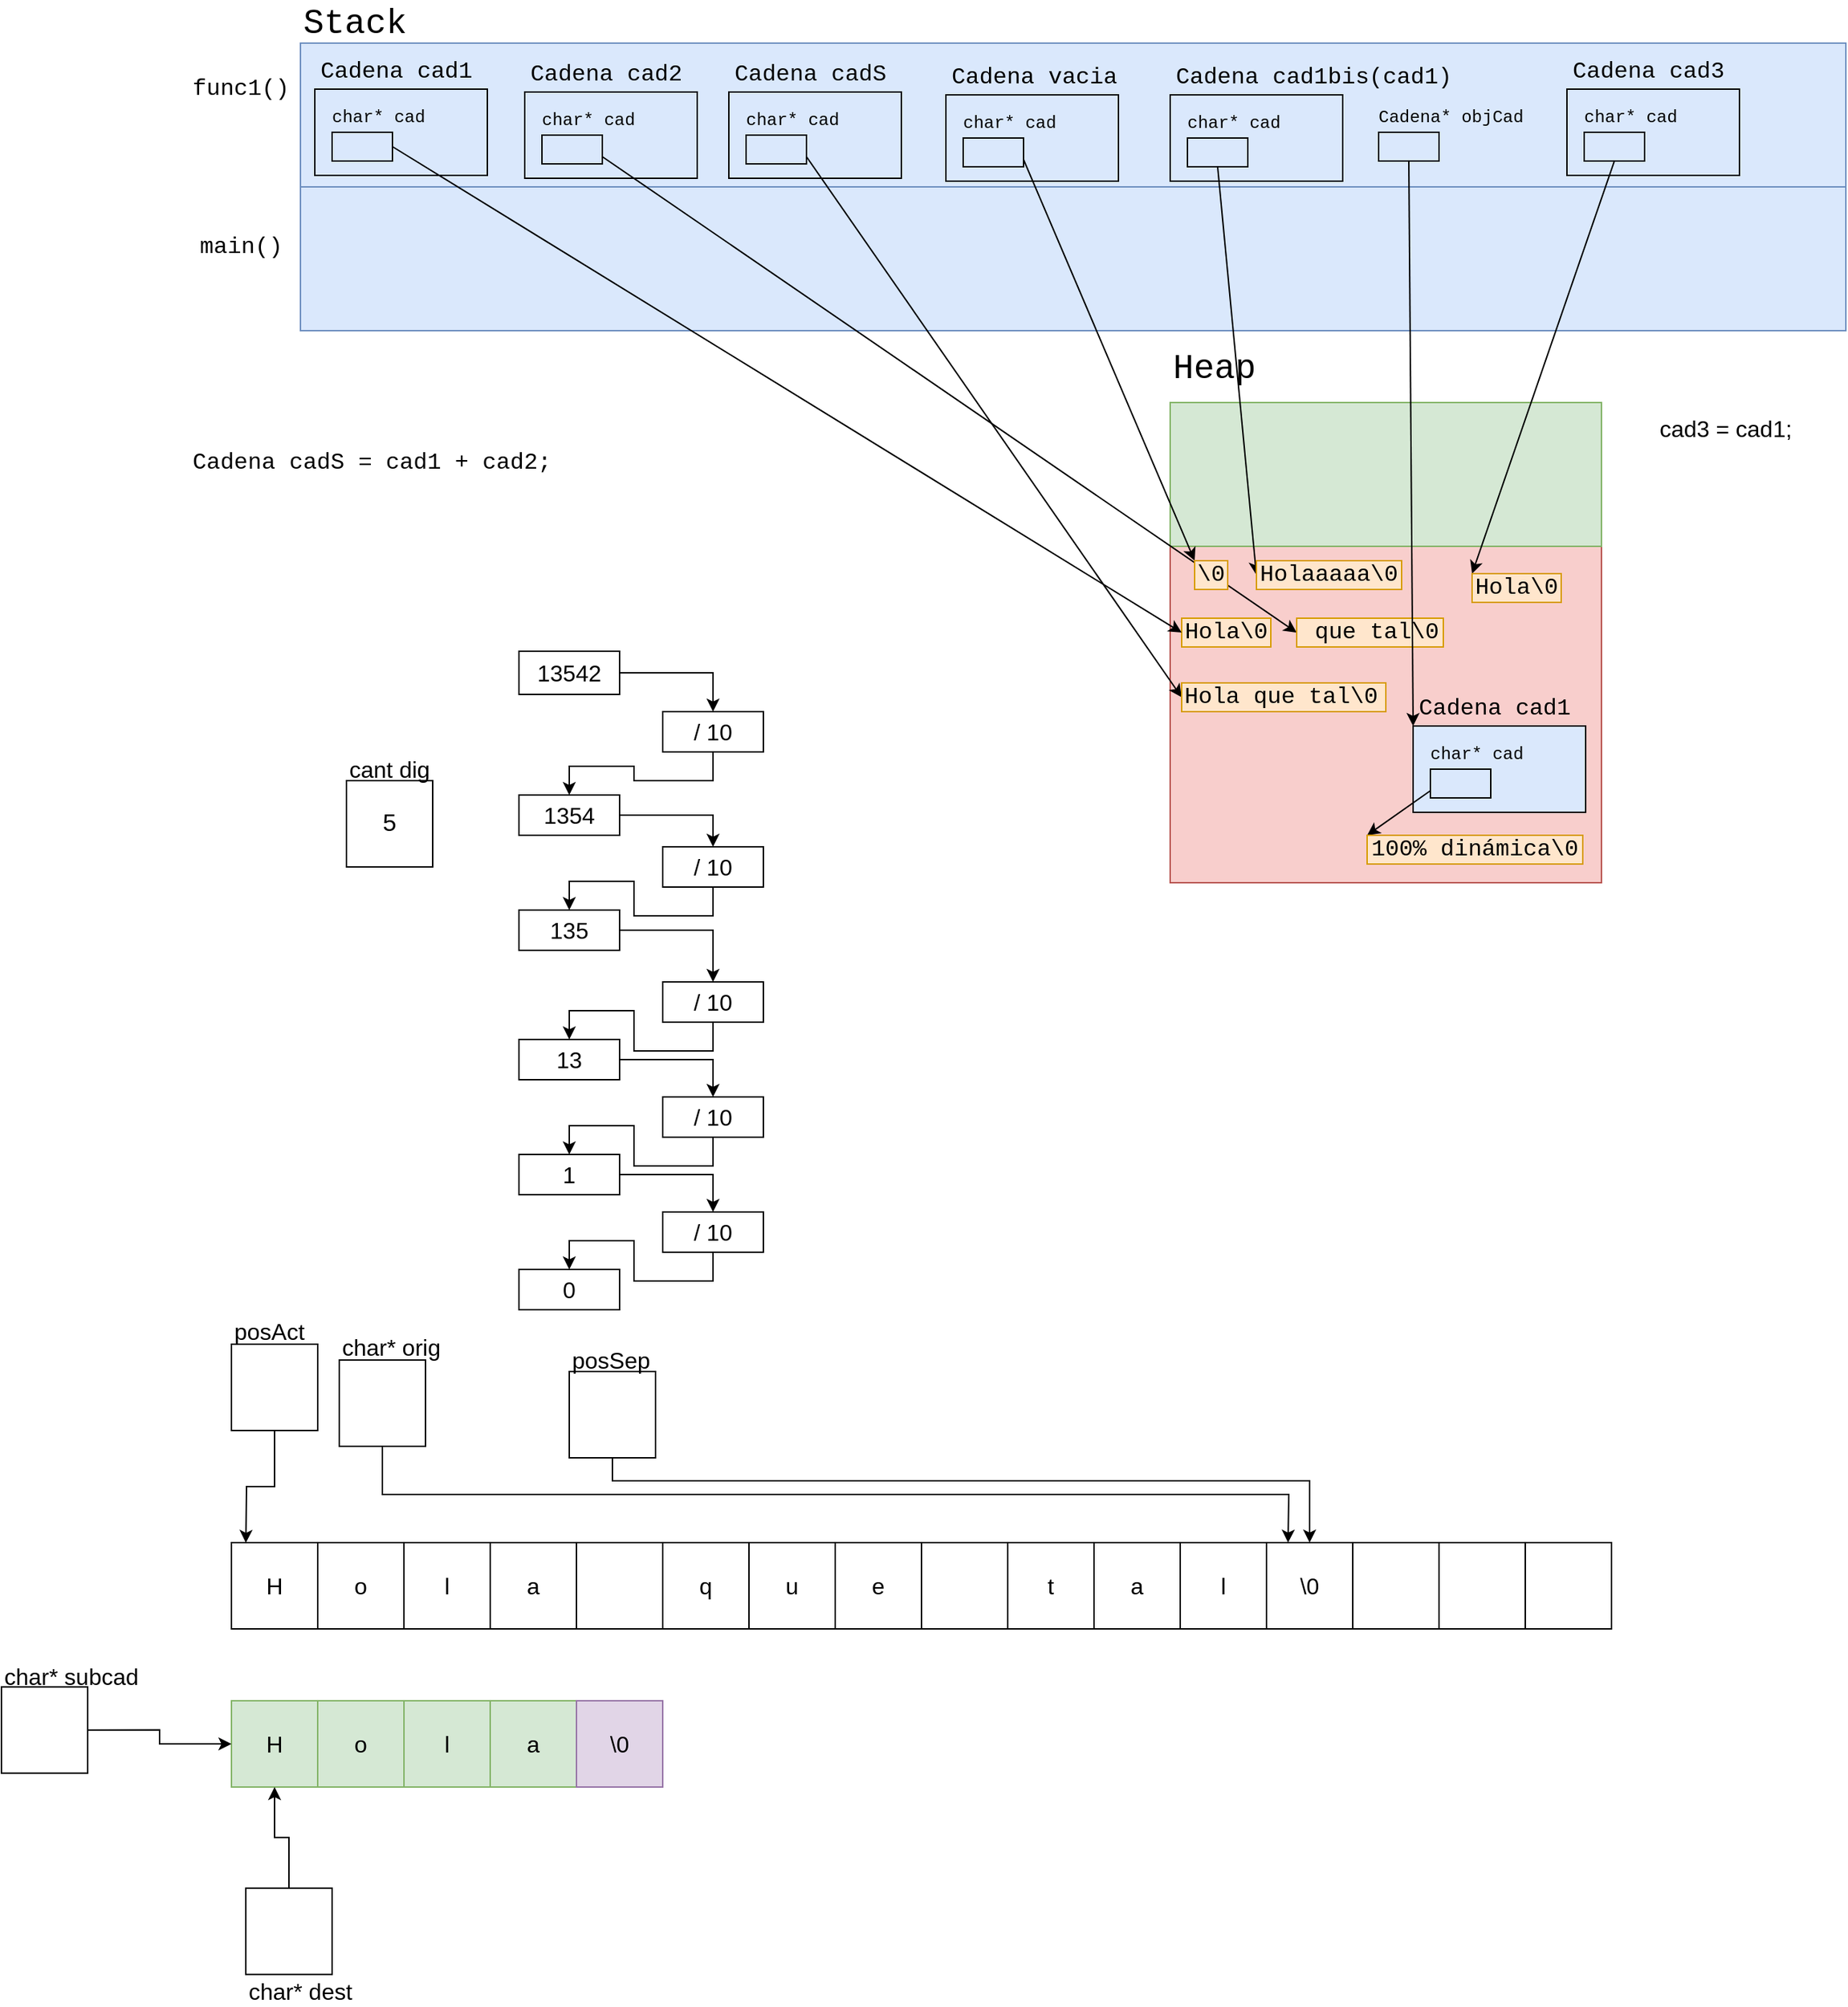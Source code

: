 <mxfile version="20.3.0" type="device"><diagram id="ztIcvOisaRnwq50yvSzI" name="Page-1"><mxGraphModel dx="1291" dy="590" grid="0" gridSize="10" guides="1" tooltips="1" connect="1" arrows="1" fold="1" page="1" pageScale="1" pageWidth="2000" pageHeight="1500" math="0" shadow="0"><root><mxCell id="0"/><mxCell id="1" parent="0"/><mxCell id="mZ3N5cJIGxRSzeo9pG5l-11" value="" style="rounded=0;whiteSpace=wrap;html=1;fillColor=#f8cecc;strokeColor=#b85450;fontColor=#000000;" parent="1" vertex="1"><mxGeometry x="995" y="610" width="300" height="234" as="geometry"/></mxCell><mxCell id="hhxUZxaKG6rHFLTE1uh8-4" value="" style="rounded=0;whiteSpace=wrap;html=1;fontFamily=Courier New;fontSize=16;fillColor=#dae8fc;strokeColor=#000000;fontColor=#000000;" parent="1" vertex="1"><mxGeometry x="1164" y="735" width="120" height="60" as="geometry"/></mxCell><mxCell id="mZ3N5cJIGxRSzeo9pG5l-1" value="" style="rounded=0;whiteSpace=wrap;html=1;fillColor=#dae8fc;strokeColor=#6c8ebf;fontColor=#000000;" parent="1" vertex="1"><mxGeometry x="390" y="260" width="1075" height="100" as="geometry"/></mxCell><mxCell id="mZ3N5cJIGxRSzeo9pG5l-46" value="" style="rounded=0;whiteSpace=wrap;html=1;fontFamily=Courier New;fontSize=16;fillColor=#dae8fc;strokeColor=#000000;fontColor=#000000;" parent="1" vertex="1"><mxGeometry x="688" y="294" width="120" height="60" as="geometry"/></mxCell><mxCell id="mZ3N5cJIGxRSzeo9pG5l-17" value="" style="rounded=0;whiteSpace=wrap;html=1;fontFamily=Courier New;fontSize=16;fillColor=#dae8fc;strokeColor=#000000;fontColor=#000000;" parent="1" vertex="1"><mxGeometry x="400" y="292" width="120" height="60" as="geometry"/></mxCell><mxCell id="mZ3N5cJIGxRSzeo9pG5l-2" value="Stack" style="text;html=1;resizable=0;points=[];autosize=1;align=left;verticalAlign=top;spacingTop=-4;fontFamily=Courier New;fontSize=24;" parent="1" vertex="1"><mxGeometry x="390" y="230" width="82" height="29" as="geometry"/></mxCell><mxCell id="mZ3N5cJIGxRSzeo9pG5l-3" value="func1()" style="text;html=1;resizable=0;points=[];autosize=1;align=left;verticalAlign=top;spacingTop=-4;fontSize=16;fontFamily=Courier New;" parent="1" vertex="1"><mxGeometry x="313" y="280" width="80" height="20" as="geometry"/></mxCell><mxCell id="mZ3N5cJIGxRSzeo9pG5l-9" value="" style="rounded=0;whiteSpace=wrap;html=1;fillColor=#d5e8d4;strokeColor=#82b366;fontColor=#000000;" parent="1" vertex="1"><mxGeometry x="995" y="510" width="300" height="100" as="geometry"/></mxCell><mxCell id="mZ3N5cJIGxRSzeo9pG5l-10" value="Heap" style="text;html=1;resizable=0;points=[];autosize=1;align=left;verticalAlign=top;spacingTop=-4;fontFamily=Courier New;fontSize=24;" parent="1" vertex="1"><mxGeometry x="995" y="470" width="68" height="29" as="geometry"/></mxCell><mxCell id="mZ3N5cJIGxRSzeo9pG5l-14" value="" style="rounded=0;whiteSpace=wrap;html=1;fontFamily=Courier New;fontSize=16;fillColor=#dae8fc;strokeColor=#000000;fontColor=#000000;" parent="1" vertex="1"><mxGeometry x="412" y="322" width="42" height="20" as="geometry"/></mxCell><mxCell id="mZ3N5cJIGxRSzeo9pG5l-18" value="Cadena cad1" style="text;html=1;resizable=0;points=[];autosize=1;align=left;verticalAlign=top;spacingTop=-4;fontSize=16;fontFamily=Courier New;fontColor=#000000;" parent="1" vertex="1"><mxGeometry x="402" y="268" width="120" height="20" as="geometry"/></mxCell><mxCell id="mZ3N5cJIGxRSzeo9pG5l-20" value="char* cad" style="text;html=1;resizable=0;points=[];autosize=1;align=left;verticalAlign=top;spacingTop=-4;fontSize=12;fontFamily=Courier New;fontColor=#000000;" parent="1" vertex="1"><mxGeometry x="410" y="302" width="100" height="20" as="geometry"/></mxCell><mxCell id="mZ3N5cJIGxRSzeo9pG5l-23" value="" style="rounded=0;whiteSpace=wrap;html=1;fillColor=#dae8fc;strokeColor=#6c8ebf;fontColor=#000000;" parent="1" vertex="1"><mxGeometry x="390" y="360" width="1075" height="100" as="geometry"/></mxCell><mxCell id="mZ3N5cJIGxRSzeo9pG5l-24" value="main()" style="text;html=1;resizable=0;points=[];autosize=1;align=left;verticalAlign=top;spacingTop=-4;fontSize=16;fontFamily=Courier New;" parent="1" vertex="1"><mxGeometry x="318" y="390" width="70" height="20" as="geometry"/></mxCell><mxCell id="mZ3N5cJIGxRSzeo9pG5l-33" value="Cadena cadS = cad1 + cad2;" style="text;html=1;resizable=0;points=[];autosize=1;align=left;verticalAlign=top;spacingTop=-4;fontSize=16;fontFamily=Courier New;" parent="1" vertex="1"><mxGeometry x="313" y="540" width="268" height="25" as="geometry"/></mxCell><mxCell id="mZ3N5cJIGxRSzeo9pG5l-35" value="Hola\0" style="rounded=0;whiteSpace=wrap;html=1;fontFamily=Courier New;fontSize=16;fillColor=#ffe6cc;strokeColor=#d79b00;fontColor=#000000;" parent="1" vertex="1"><mxGeometry x="1003" y="660" width="62" height="20" as="geometry"/></mxCell><mxCell id="mZ3N5cJIGxRSzeo9pG5l-37" value="" style="rounded=0;whiteSpace=wrap;html=1;fontFamily=Courier New;fontSize=16;fillColor=#dae8fc;strokeColor=#000000;fontColor=#000000;" parent="1" vertex="1"><mxGeometry x="546" y="294" width="120" height="60" as="geometry"/></mxCell><mxCell id="mZ3N5cJIGxRSzeo9pG5l-41" style="edgeStyle=none;rounded=0;orthogonalLoop=1;jettySize=auto;html=1;exitX=1;exitY=0.75;exitDx=0;exitDy=0;fontFamily=Courier New;fontSize=12;entryX=0;entryY=0.5;entryDx=0;entryDy=0;fontColor=#000000;strokeColor=#000000;" parent="1" source="mZ3N5cJIGxRSzeo9pG5l-38" target="mZ3N5cJIGxRSzeo9pG5l-43" edge="1"><mxGeometry relative="1" as="geometry"><mxPoint x="848" y="375" as="targetPoint"/></mxGeometry></mxCell><mxCell id="mZ3N5cJIGxRSzeo9pG5l-38" value="" style="rounded=0;whiteSpace=wrap;html=1;fontFamily=Courier New;fontSize=16;fillColor=#dae8fc;strokeColor=#000000;fontColor=#000000;" parent="1" vertex="1"><mxGeometry x="558" y="324" width="42" height="20" as="geometry"/></mxCell><mxCell id="mZ3N5cJIGxRSzeo9pG5l-39" value="Cadena cad2" style="text;html=1;resizable=0;points=[];autosize=1;align=left;verticalAlign=top;spacingTop=-4;fontSize=16;fontFamily=Courier New;fontColor=#000000;" parent="1" vertex="1"><mxGeometry x="548" y="270" width="120" height="20" as="geometry"/></mxCell><mxCell id="mZ3N5cJIGxRSzeo9pG5l-40" value="char* cad" style="text;html=1;resizable=0;points=[];autosize=1;align=left;verticalAlign=top;spacingTop=-4;fontSize=12;fontFamily=Courier New;fontColor=#000000;" parent="1" vertex="1"><mxGeometry x="556" y="304" width="100" height="20" as="geometry"/></mxCell><mxCell id="mZ3N5cJIGxRSzeo9pG5l-43" value="&amp;nbsp;que tal\0" style="rounded=0;whiteSpace=wrap;html=1;fontFamily=Courier New;fontSize=16;fillColor=#ffe6cc;strokeColor=#d79b00;fontColor=#000000;" parent="1" vertex="1"><mxGeometry x="1083" y="660" width="102" height="20" as="geometry"/></mxCell><mxCell id="mZ3N5cJIGxRSzeo9pG5l-44" value="char* cad" style="text;html=1;resizable=0;points=[];autosize=1;align=left;verticalAlign=top;spacingTop=-4;fontSize=12;fontFamily=Courier New;fontColor=#000000;" parent="1" vertex="1"><mxGeometry x="698" y="304" width="100" height="20" as="geometry"/></mxCell><mxCell id="mZ3N5cJIGxRSzeo9pG5l-49" style="edgeStyle=none;rounded=0;orthogonalLoop=1;jettySize=auto;html=1;exitX=1;exitY=0.75;exitDx=0;exitDy=0;entryX=0;entryY=0.5;entryDx=0;entryDy=0;fontFamily=Courier New;fontSize=12;fontColor=#000000;strokeColor=#000000;" parent="1" source="mZ3N5cJIGxRSzeo9pG5l-45" target="mZ3N5cJIGxRSzeo9pG5l-48" edge="1"><mxGeometry relative="1" as="geometry"/></mxCell><mxCell id="mZ3N5cJIGxRSzeo9pG5l-45" value="" style="rounded=0;whiteSpace=wrap;html=1;fontFamily=Courier New;fontSize=16;fillColor=#dae8fc;strokeColor=#000000;fontColor=#000000;" parent="1" vertex="1"><mxGeometry x="700" y="324" width="42" height="20" as="geometry"/></mxCell><mxCell id="mZ3N5cJIGxRSzeo9pG5l-47" value="Cadena cadS" style="text;html=1;resizable=0;points=[];autosize=1;align=left;verticalAlign=top;spacingTop=-4;fontSize=16;fontFamily=Courier New;fontColor=#000000;" parent="1" vertex="1"><mxGeometry x="690" y="270" width="120" height="20" as="geometry"/></mxCell><mxCell id="mZ3N5cJIGxRSzeo9pG5l-48" value="Hola que tal\0" style="rounded=0;whiteSpace=wrap;html=1;fontFamily=Courier New;fontSize=16;fillColor=#ffe6cc;strokeColor=#d79b00;fontColor=#000000;align=left;" parent="1" vertex="1"><mxGeometry x="1003" y="705" width="142" height="20" as="geometry"/></mxCell><mxCell id="O57MSzBfi9Xu0ysHmVDx-1" style="edgeStyle=orthogonalEdgeStyle;rounded=0;orthogonalLoop=1;jettySize=auto;html=1;exitX=1;exitY=0.5;exitDx=0;exitDy=0;entryX=0.5;entryY=0;entryDx=0;entryDy=0;fontSize=16;" parent="1" source="O57MSzBfi9Xu0ysHmVDx-2" target="O57MSzBfi9Xu0ysHmVDx-5" edge="1"><mxGeometry relative="1" as="geometry"/></mxCell><mxCell id="O57MSzBfi9Xu0ysHmVDx-2" value="&lt;span style=&quot;text-align: left&quot;&gt;13542&lt;/span&gt;" style="rounded=0;whiteSpace=wrap;html=1;fontSize=16;" parent="1" vertex="1"><mxGeometry x="542" y="683" width="70" height="30" as="geometry"/></mxCell><mxCell id="O57MSzBfi9Xu0ysHmVDx-3" value="&lt;font style=&quot;font-size: 17px&quot;&gt;5&lt;/font&gt;" style="whiteSpace=wrap;html=1;aspect=fixed;" parent="1" vertex="1"><mxGeometry x="422" y="773" width="60" height="60" as="geometry"/></mxCell><mxCell id="O57MSzBfi9Xu0ysHmVDx-4" style="edgeStyle=orthogonalEdgeStyle;rounded=0;orthogonalLoop=1;jettySize=auto;html=1;exitX=0.5;exitY=1;exitDx=0;exitDy=0;entryX=0.5;entryY=0;entryDx=0;entryDy=0;fontSize=16;" parent="1" source="O57MSzBfi9Xu0ysHmVDx-5" target="O57MSzBfi9Xu0ysHmVDx-7" edge="1"><mxGeometry relative="1" as="geometry"/></mxCell><mxCell id="O57MSzBfi9Xu0ysHmVDx-5" value="/ 10" style="rounded=0;whiteSpace=wrap;html=1;fontSize=16;" parent="1" vertex="1"><mxGeometry x="642" y="725" width="70" height="28" as="geometry"/></mxCell><mxCell id="O57MSzBfi9Xu0ysHmVDx-6" style="edgeStyle=orthogonalEdgeStyle;rounded=0;orthogonalLoop=1;jettySize=auto;html=1;exitX=1;exitY=0.5;exitDx=0;exitDy=0;entryX=0.5;entryY=0;entryDx=0;entryDy=0;fontSize=16;" parent="1" source="O57MSzBfi9Xu0ysHmVDx-7" target="O57MSzBfi9Xu0ysHmVDx-10" edge="1"><mxGeometry relative="1" as="geometry"/></mxCell><mxCell id="O57MSzBfi9Xu0ysHmVDx-7" value="&lt;span style=&quot;text-align: left&quot;&gt;1354&lt;/span&gt;" style="rounded=0;whiteSpace=wrap;html=1;fontSize=16;" parent="1" vertex="1"><mxGeometry x="542" y="783" width="70" height="28" as="geometry"/></mxCell><mxCell id="O57MSzBfi9Xu0ysHmVDx-8" value="cant dig" style="text;html=1;resizable=0;points=[];autosize=1;align=left;verticalAlign=top;spacingTop=-4;fontSize=16;" parent="1" vertex="1"><mxGeometry x="422" y="753" width="70" height="20" as="geometry"/></mxCell><mxCell id="O57MSzBfi9Xu0ysHmVDx-9" style="edgeStyle=orthogonalEdgeStyle;rounded=0;orthogonalLoop=1;jettySize=auto;html=1;exitX=0.5;exitY=1;exitDx=0;exitDy=0;entryX=0.5;entryY=0;entryDx=0;entryDy=0;fontSize=16;" parent="1" source="O57MSzBfi9Xu0ysHmVDx-10" target="O57MSzBfi9Xu0ysHmVDx-12" edge="1"><mxGeometry relative="1" as="geometry"/></mxCell><mxCell id="O57MSzBfi9Xu0ysHmVDx-10" value="/ 10" style="rounded=0;whiteSpace=wrap;html=1;fontSize=16;" parent="1" vertex="1"><mxGeometry x="642" y="819" width="70" height="28" as="geometry"/></mxCell><mxCell id="O57MSzBfi9Xu0ysHmVDx-11" style="edgeStyle=orthogonalEdgeStyle;rounded=0;orthogonalLoop=1;jettySize=auto;html=1;exitX=1;exitY=0.5;exitDx=0;exitDy=0;entryX=0.5;entryY=0;entryDx=0;entryDy=0;fontSize=16;" parent="1" source="O57MSzBfi9Xu0ysHmVDx-12" target="O57MSzBfi9Xu0ysHmVDx-14" edge="1"><mxGeometry relative="1" as="geometry"/></mxCell><mxCell id="O57MSzBfi9Xu0ysHmVDx-12" value="&lt;span style=&quot;text-align: left&quot;&gt;135&lt;/span&gt;" style="rounded=0;whiteSpace=wrap;html=1;fontSize=16;" parent="1" vertex="1"><mxGeometry x="542" y="863" width="70" height="28" as="geometry"/></mxCell><mxCell id="O57MSzBfi9Xu0ysHmVDx-13" style="edgeStyle=orthogonalEdgeStyle;rounded=0;orthogonalLoop=1;jettySize=auto;html=1;exitX=0.5;exitY=1;exitDx=0;exitDy=0;fontSize=16;" parent="1" source="O57MSzBfi9Xu0ysHmVDx-14" target="O57MSzBfi9Xu0ysHmVDx-16" edge="1"><mxGeometry relative="1" as="geometry"/></mxCell><mxCell id="O57MSzBfi9Xu0ysHmVDx-14" value="/ 10" style="rounded=0;whiteSpace=wrap;html=1;fontSize=16;" parent="1" vertex="1"><mxGeometry x="642" y="913" width="70" height="28" as="geometry"/></mxCell><mxCell id="O57MSzBfi9Xu0ysHmVDx-15" style="edgeStyle=orthogonalEdgeStyle;rounded=0;orthogonalLoop=1;jettySize=auto;html=1;exitX=1;exitY=0.5;exitDx=0;exitDy=0;entryX=0.5;entryY=0;entryDx=0;entryDy=0;fontSize=16;" parent="1" source="O57MSzBfi9Xu0ysHmVDx-16" target="O57MSzBfi9Xu0ysHmVDx-18" edge="1"><mxGeometry relative="1" as="geometry"/></mxCell><mxCell id="O57MSzBfi9Xu0ysHmVDx-16" value="&lt;span style=&quot;text-align: left&quot;&gt;13&lt;/span&gt;" style="rounded=0;whiteSpace=wrap;html=1;fontSize=16;" parent="1" vertex="1"><mxGeometry x="542" y="953" width="70" height="28" as="geometry"/></mxCell><mxCell id="O57MSzBfi9Xu0ysHmVDx-17" style="edgeStyle=orthogonalEdgeStyle;rounded=0;orthogonalLoop=1;jettySize=auto;html=1;exitX=0.5;exitY=1;exitDx=0;exitDy=0;fontSize=16;" parent="1" source="O57MSzBfi9Xu0ysHmVDx-18" target="O57MSzBfi9Xu0ysHmVDx-20" edge="1"><mxGeometry relative="1" as="geometry"/></mxCell><mxCell id="O57MSzBfi9Xu0ysHmVDx-18" value="/ 10" style="rounded=0;whiteSpace=wrap;html=1;fontSize=16;" parent="1" vertex="1"><mxGeometry x="642" y="993" width="70" height="28" as="geometry"/></mxCell><mxCell id="O57MSzBfi9Xu0ysHmVDx-19" style="edgeStyle=orthogonalEdgeStyle;rounded=0;orthogonalLoop=1;jettySize=auto;html=1;exitX=1;exitY=0.5;exitDx=0;exitDy=0;fontSize=16;" parent="1" source="O57MSzBfi9Xu0ysHmVDx-20" target="O57MSzBfi9Xu0ysHmVDx-22" edge="1"><mxGeometry relative="1" as="geometry"/></mxCell><mxCell id="O57MSzBfi9Xu0ysHmVDx-20" value="&lt;span style=&quot;text-align: left&quot;&gt;1&lt;/span&gt;" style="rounded=0;whiteSpace=wrap;html=1;fontSize=16;" parent="1" vertex="1"><mxGeometry x="542" y="1033" width="70" height="28" as="geometry"/></mxCell><mxCell id="O57MSzBfi9Xu0ysHmVDx-21" style="edgeStyle=orthogonalEdgeStyle;rounded=0;orthogonalLoop=1;jettySize=auto;html=1;exitX=0.5;exitY=1;exitDx=0;exitDy=0;fontSize=16;" parent="1" source="O57MSzBfi9Xu0ysHmVDx-22" target="O57MSzBfi9Xu0ysHmVDx-23" edge="1"><mxGeometry relative="1" as="geometry"/></mxCell><mxCell id="O57MSzBfi9Xu0ysHmVDx-22" value="/ 10" style="rounded=0;whiteSpace=wrap;html=1;fontSize=16;" parent="1" vertex="1"><mxGeometry x="642" y="1073" width="70" height="28" as="geometry"/></mxCell><mxCell id="O57MSzBfi9Xu0ysHmVDx-23" value="&lt;span style=&quot;text-align: left&quot;&gt;0&lt;/span&gt;" style="rounded=0;whiteSpace=wrap;html=1;fontSize=16;" parent="1" vertex="1"><mxGeometry x="542" y="1113" width="70" height="28" as="geometry"/></mxCell><mxCell id="O57MSzBfi9Xu0ysHmVDx-24" value="H" style="whiteSpace=wrap;html=1;aspect=fixed;fontSize=16;" parent="1" vertex="1"><mxGeometry x="342" y="1303" width="60" height="60" as="geometry"/></mxCell><mxCell id="O57MSzBfi9Xu0ysHmVDx-25" value="o" style="whiteSpace=wrap;html=1;aspect=fixed;fontSize=16;" parent="1" vertex="1"><mxGeometry x="402" y="1303" width="60" height="60" as="geometry"/></mxCell><mxCell id="O57MSzBfi9Xu0ysHmVDx-26" value="l" style="whiteSpace=wrap;html=1;aspect=fixed;fontSize=16;" parent="1" vertex="1"><mxGeometry x="462" y="1303" width="60" height="60" as="geometry"/></mxCell><mxCell id="O57MSzBfi9Xu0ysHmVDx-27" value="a" style="whiteSpace=wrap;html=1;aspect=fixed;fontSize=16;" parent="1" vertex="1"><mxGeometry x="522" y="1303" width="60" height="60" as="geometry"/></mxCell><mxCell id="O57MSzBfi9Xu0ysHmVDx-28" value="" style="whiteSpace=wrap;html=1;aspect=fixed;fontSize=16;" parent="1" vertex="1"><mxGeometry x="582" y="1303" width="60" height="60" as="geometry"/></mxCell><mxCell id="O57MSzBfi9Xu0ysHmVDx-29" value="q" style="whiteSpace=wrap;html=1;aspect=fixed;fontSize=16;" parent="1" vertex="1"><mxGeometry x="642" y="1303" width="60" height="60" as="geometry"/></mxCell><mxCell id="O57MSzBfi9Xu0ysHmVDx-30" value="u" style="whiteSpace=wrap;html=1;aspect=fixed;fontSize=16;" parent="1" vertex="1"><mxGeometry x="702" y="1303" width="60" height="60" as="geometry"/></mxCell><mxCell id="O57MSzBfi9Xu0ysHmVDx-31" value="e" style="whiteSpace=wrap;html=1;aspect=fixed;fontSize=16;" parent="1" vertex="1"><mxGeometry x="762" y="1303" width="60" height="60" as="geometry"/></mxCell><mxCell id="O57MSzBfi9Xu0ysHmVDx-32" value="" style="whiteSpace=wrap;html=1;aspect=fixed;fontSize=16;" parent="1" vertex="1"><mxGeometry x="822" y="1303" width="60" height="60" as="geometry"/></mxCell><mxCell id="O57MSzBfi9Xu0ysHmVDx-33" value="t" style="whiteSpace=wrap;html=1;aspect=fixed;fontSize=16;" parent="1" vertex="1"><mxGeometry x="882" y="1303" width="60" height="60" as="geometry"/></mxCell><mxCell id="O57MSzBfi9Xu0ysHmVDx-34" value="a" style="whiteSpace=wrap;html=1;aspect=fixed;fontSize=16;" parent="1" vertex="1"><mxGeometry x="942" y="1303" width="60" height="60" as="geometry"/></mxCell><mxCell id="O57MSzBfi9Xu0ysHmVDx-35" value="l" style="whiteSpace=wrap;html=1;aspect=fixed;fontSize=16;" parent="1" vertex="1"><mxGeometry x="1002" y="1303" width="60" height="60" as="geometry"/></mxCell><mxCell id="O57MSzBfi9Xu0ysHmVDx-36" value="\0" style="whiteSpace=wrap;html=1;aspect=fixed;fontSize=16;" parent="1" vertex="1"><mxGeometry x="1062" y="1303" width="60" height="60" as="geometry"/></mxCell><mxCell id="O57MSzBfi9Xu0ysHmVDx-37" value="" style="whiteSpace=wrap;html=1;aspect=fixed;fontSize=16;" parent="1" vertex="1"><mxGeometry x="1122" y="1303" width="60" height="60" as="geometry"/></mxCell><mxCell id="O57MSzBfi9Xu0ysHmVDx-38" value="" style="whiteSpace=wrap;html=1;aspect=fixed;fontSize=16;" parent="1" vertex="1"><mxGeometry x="1182" y="1303" width="60" height="60" as="geometry"/></mxCell><mxCell id="O57MSzBfi9Xu0ysHmVDx-39" value="" style="whiteSpace=wrap;html=1;aspect=fixed;fontSize=16;" parent="1" vertex="1"><mxGeometry x="1242" y="1303" width="60" height="60" as="geometry"/></mxCell><mxCell id="O57MSzBfi9Xu0ysHmVDx-40" style="edgeStyle=orthogonalEdgeStyle;rounded=0;orthogonalLoop=1;jettySize=auto;html=1;exitX=0.5;exitY=1;exitDx=0;exitDy=0;entryX=0.5;entryY=0;entryDx=0;entryDy=0;fontSize=16;" parent="1" source="O57MSzBfi9Xu0ysHmVDx-41" edge="1"><mxGeometry relative="1" as="geometry"><mxPoint x="352.034" y="1303.138" as="targetPoint"/></mxGeometry></mxCell><mxCell id="O57MSzBfi9Xu0ysHmVDx-41" value="" style="whiteSpace=wrap;html=1;aspect=fixed;fontSize=16;" parent="1" vertex="1"><mxGeometry x="342" y="1165" width="60" height="60" as="geometry"/></mxCell><mxCell id="O57MSzBfi9Xu0ysHmVDx-42" value="posAct" style="text;html=1;resizable=0;points=[];autosize=1;align=left;verticalAlign=top;spacingTop=-4;fontSize=16;" parent="1" vertex="1"><mxGeometry x="342" y="1143.5" width="60" height="20" as="geometry"/></mxCell><mxCell id="O57MSzBfi9Xu0ysHmVDx-43" style="edgeStyle=orthogonalEdgeStyle;rounded=0;orthogonalLoop=1;jettySize=auto;html=1;exitX=0.5;exitY=1;exitDx=0;exitDy=0;fontSize=16;" parent="1" source="O57MSzBfi9Xu0ysHmVDx-44" target="O57MSzBfi9Xu0ysHmVDx-36" edge="1"><mxGeometry relative="1" as="geometry"><mxPoint x="597.034" y="1303.138" as="targetPoint"/><Array as="points"><mxPoint x="607" y="1260"/><mxPoint x="1092" y="1260"/></Array></mxGeometry></mxCell><mxCell id="O57MSzBfi9Xu0ysHmVDx-44" value="" style="whiteSpace=wrap;html=1;aspect=fixed;fontSize=16;" parent="1" vertex="1"><mxGeometry x="577" y="1184" width="60" height="60" as="geometry"/></mxCell><mxCell id="O57MSzBfi9Xu0ysHmVDx-45" value="posSep" style="text;html=1;resizable=0;points=[];autosize=1;align=left;verticalAlign=top;spacingTop=-4;fontSize=16;" parent="1" vertex="1"><mxGeometry x="577" y="1163.5" width="70" height="20" as="geometry"/></mxCell><mxCell id="O57MSzBfi9Xu0ysHmVDx-46" value="H" style="whiteSpace=wrap;html=1;aspect=fixed;fontSize=16;fillColor=#d5e8d4;strokeColor=#82b366;fontColor=#000000;" parent="1" vertex="1"><mxGeometry x="342" y="1413" width="60" height="60" as="geometry"/></mxCell><mxCell id="O57MSzBfi9Xu0ysHmVDx-47" value="o" style="whiteSpace=wrap;html=1;aspect=fixed;fontSize=16;fillColor=#d5e8d4;strokeColor=#82b366;fontColor=#000000;" parent="1" vertex="1"><mxGeometry x="402" y="1413" width="60" height="60" as="geometry"/></mxCell><mxCell id="O57MSzBfi9Xu0ysHmVDx-48" value="l" style="whiteSpace=wrap;html=1;aspect=fixed;fontSize=16;fillColor=#d5e8d4;strokeColor=#82b366;fontColor=#000000;" parent="1" vertex="1"><mxGeometry x="462" y="1413" width="60" height="60" as="geometry"/></mxCell><mxCell id="O57MSzBfi9Xu0ysHmVDx-49" value="a" style="whiteSpace=wrap;html=1;aspect=fixed;fontSize=16;fillColor=#d5e8d4;strokeColor=#82b366;fontColor=#000000;" parent="1" vertex="1"><mxGeometry x="522" y="1413" width="60" height="60" as="geometry"/></mxCell><mxCell id="O57MSzBfi9Xu0ysHmVDx-50" value="\0" style="whiteSpace=wrap;html=1;aspect=fixed;fontSize=16;fillColor=#e1d5e7;strokeColor=#9673a6;fontColor=#000000;" parent="1" vertex="1"><mxGeometry x="582" y="1413" width="60" height="60" as="geometry"/></mxCell><mxCell id="O57MSzBfi9Xu0ysHmVDx-51" style="edgeStyle=orthogonalEdgeStyle;rounded=0;orthogonalLoop=1;jettySize=auto;html=1;exitX=0.5;exitY=0;exitDx=0;exitDy=0;entryX=0.5;entryY=1;entryDx=0;entryDy=0;fontSize=16;" parent="1" source="O57MSzBfi9Xu0ysHmVDx-52" target="O57MSzBfi9Xu0ysHmVDx-46" edge="1"><mxGeometry relative="1" as="geometry"/></mxCell><mxCell id="O57MSzBfi9Xu0ysHmVDx-52" value="" style="whiteSpace=wrap;html=1;aspect=fixed;fontSize=16;" parent="1" vertex="1"><mxGeometry x="352" y="1543.345" width="60" height="60" as="geometry"/></mxCell><mxCell id="O57MSzBfi9Xu0ysHmVDx-53" value="char* dest" style="text;html=1;resizable=0;points=[];autosize=1;align=left;verticalAlign=top;spacingTop=-4;fontSize=16;" parent="1" vertex="1"><mxGeometry x="352" y="1603" width="90" height="20" as="geometry"/></mxCell><mxCell id="O57MSzBfi9Xu0ysHmVDx-54" style="edgeStyle=orthogonalEdgeStyle;rounded=0;orthogonalLoop=1;jettySize=auto;html=1;exitX=1;exitY=0.5;exitDx=0;exitDy=0;entryX=0;entryY=0.5;entryDx=0;entryDy=0;fontSize=16;" parent="1" source="O57MSzBfi9Xu0ysHmVDx-55" target="O57MSzBfi9Xu0ysHmVDx-46" edge="1"><mxGeometry relative="1" as="geometry"/></mxCell><mxCell id="O57MSzBfi9Xu0ysHmVDx-55" value="" style="whiteSpace=wrap;html=1;aspect=fixed;fontSize=16;" parent="1" vertex="1"><mxGeometry x="182" y="1403.345" width="60" height="60" as="geometry"/></mxCell><mxCell id="O57MSzBfi9Xu0ysHmVDx-56" value="char* subcad" style="text;html=1;resizable=0;points=[];autosize=1;align=left;verticalAlign=top;spacingTop=-4;fontSize=16;" parent="1" vertex="1"><mxGeometry x="182" y="1383.5" width="110" height="20" as="geometry"/></mxCell><mxCell id="O57MSzBfi9Xu0ysHmVDx-57" style="edgeStyle=orthogonalEdgeStyle;rounded=0;orthogonalLoop=1;jettySize=auto;html=1;exitX=0.5;exitY=1;exitDx=0;exitDy=0;fontSize=16;" parent="1" source="O57MSzBfi9Xu0ysHmVDx-58" edge="1"><mxGeometry relative="1" as="geometry"><mxPoint x="1077" y="1303" as="targetPoint"/></mxGeometry></mxCell><mxCell id="O57MSzBfi9Xu0ysHmVDx-58" value="" style="whiteSpace=wrap;html=1;aspect=fixed;fontSize=16;" parent="1" vertex="1"><mxGeometry x="417" y="1176" width="60" height="60" as="geometry"/></mxCell><mxCell id="O57MSzBfi9Xu0ysHmVDx-59" value="char* orig" style="text;html=1;resizable=0;points=[];autosize=1;align=left;verticalAlign=top;spacingTop=-4;fontSize=16;" parent="1" vertex="1"><mxGeometry x="417" y="1154.5" width="80" height="20" as="geometry"/></mxCell><mxCell id="gpJWiNDw5dP9OBgbe9AZ-1" value="" style="rounded=0;whiteSpace=wrap;html=1;fontFamily=Courier New;fontSize=16;fillColor=#dae8fc;strokeColor=#000000;fontColor=#000000;" parent="1" vertex="1"><mxGeometry x="839" y="296" width="120" height="60" as="geometry"/></mxCell><mxCell id="gpJWiNDw5dP9OBgbe9AZ-2" value="char* cad" style="text;html=1;resizable=0;points=[];autosize=1;align=left;verticalAlign=top;spacingTop=-4;fontSize=12;fontFamily=Courier New;fontColor=#000000;" parent="1" vertex="1"><mxGeometry x="849" y="306" width="100" height="20" as="geometry"/></mxCell><mxCell id="gpJWiNDw5dP9OBgbe9AZ-6" style="rounded=0;orthogonalLoop=1;jettySize=auto;html=1;exitX=1;exitY=0.75;exitDx=0;exitDy=0;entryX=0;entryY=0;entryDx=0;entryDy=0;fontColor=#000000;strokeColor=#000000;" parent="1" source="gpJWiNDw5dP9OBgbe9AZ-3" target="gpJWiNDw5dP9OBgbe9AZ-5" edge="1"><mxGeometry relative="1" as="geometry"/></mxCell><mxCell id="gpJWiNDw5dP9OBgbe9AZ-3" value="" style="rounded=0;whiteSpace=wrap;html=1;fontFamily=Courier New;fontSize=16;fillColor=#dae8fc;strokeColor=#000000;fontColor=#000000;" parent="1" vertex="1"><mxGeometry x="851" y="326" width="42" height="20" as="geometry"/></mxCell><mxCell id="gpJWiNDw5dP9OBgbe9AZ-4" value="Cadena vacia" style="text;html=1;resizable=0;points=[];autosize=1;align=left;verticalAlign=top;spacingTop=-4;fontSize=16;fontFamily=Courier New;fontColor=#000000;" parent="1" vertex="1"><mxGeometry x="841" y="272" width="130" height="20" as="geometry"/></mxCell><mxCell id="gpJWiNDw5dP9OBgbe9AZ-5" value="\0" style="rounded=0;whiteSpace=wrap;html=1;fontFamily=Courier New;fontSize=16;fillColor=#ffe6cc;strokeColor=#d79b00;fontColor=#000000;" parent="1" vertex="1"><mxGeometry x="1012" y="620" width="23" height="20" as="geometry"/></mxCell><mxCell id="mZ3N5cJIGxRSzeo9pG5l-22" style="edgeStyle=none;rounded=0;orthogonalLoop=1;jettySize=auto;html=1;exitX=1;exitY=0.5;exitDx=0;exitDy=0;entryX=0;entryY=0.5;entryDx=0;entryDy=0;fontFamily=Courier New;fontSize=12;fontColor=#000000;strokeColor=#000000;" parent="1" source="mZ3N5cJIGxRSzeo9pG5l-14" target="mZ3N5cJIGxRSzeo9pG5l-35" edge="1"><mxGeometry relative="1" as="geometry"/></mxCell><mxCell id="LfdWKeMUQIfzeZFXl6Af-1" value="" style="rounded=0;whiteSpace=wrap;html=1;fontFamily=Courier New;fontSize=16;fillColor=#dae8fc;strokeColor=#000000;fontColor=#000000;" parent="1" vertex="1"><mxGeometry x="995" y="296" width="120" height="60" as="geometry"/></mxCell><mxCell id="LfdWKeMUQIfzeZFXl6Af-5" style="rounded=0;orthogonalLoop=1;jettySize=auto;html=1;exitX=0.5;exitY=1;exitDx=0;exitDy=0;entryX=0;entryY=0.5;entryDx=0;entryDy=0;strokeColor=#000000;" parent="1" source="LfdWKeMUQIfzeZFXl6Af-2" target="LfdWKeMUQIfzeZFXl6Af-6" edge="1"><mxGeometry relative="1" as="geometry"/></mxCell><mxCell id="LfdWKeMUQIfzeZFXl6Af-2" value="" style="rounded=0;whiteSpace=wrap;html=1;fontFamily=Courier New;fontSize=16;fillColor=#dae8fc;strokeColor=#000000;fontColor=#000000;" parent="1" vertex="1"><mxGeometry x="1007" y="326" width="42" height="20" as="geometry"/></mxCell><mxCell id="LfdWKeMUQIfzeZFXl6Af-3" value="char* cad" style="text;html=1;resizable=0;points=[];autosize=1;align=left;verticalAlign=top;spacingTop=-4;fontSize=12;fontFamily=Courier New;fontColor=#000000;" parent="1" vertex="1"><mxGeometry x="1005" y="306" width="100" height="20" as="geometry"/></mxCell><mxCell id="LfdWKeMUQIfzeZFXl6Af-4" value="Cadena cad1bis(cad1)" style="text;html=1;resizable=0;points=[];autosize=1;align=left;verticalAlign=top;spacingTop=-4;fontSize=16;fontFamily=Courier New;fontColor=#000000;" parent="1" vertex="1"><mxGeometry x="997" y="272" width="202" height="19" as="geometry"/></mxCell><mxCell id="LfdWKeMUQIfzeZFXl6Af-6" value="Holaaaaa\0" style="rounded=0;whiteSpace=wrap;html=1;fontFamily=Courier New;fontSize=16;fillColor=#ffe6cc;strokeColor=#d79b00;fontColor=#000000;" parent="1" vertex="1"><mxGeometry x="1055" y="620" width="101" height="20" as="geometry"/></mxCell><mxCell id="hhxUZxaKG6rHFLTE1uh8-1" value="Cadena cad1" style="text;html=1;resizable=0;points=[];autosize=1;align=left;verticalAlign=top;spacingTop=-4;fontSize=16;fontFamily=Courier New;fontColor=#000000;" parent="1" vertex="1"><mxGeometry x="1166" y="711" width="120" height="20" as="geometry"/></mxCell><mxCell id="hhxUZxaKG6rHFLTE1uh8-2" value="char* cad" style="text;html=1;resizable=0;points=[];autosize=1;align=left;verticalAlign=top;spacingTop=-4;fontSize=12;fontFamily=Courier New;fontColor=#000000;" parent="1" vertex="1"><mxGeometry x="1174" y="745" width="100" height="20" as="geometry"/></mxCell><mxCell id="oPdlDoMD-rewfY8GqkyI-2" style="rounded=0;orthogonalLoop=1;jettySize=auto;html=1;exitX=0;exitY=0.75;exitDx=0;exitDy=0;entryX=0;entryY=0;entryDx=0;entryDy=0;strokeColor=#000000;" edge="1" parent="1" source="hhxUZxaKG6rHFLTE1uh8-3" target="oPdlDoMD-rewfY8GqkyI-1"><mxGeometry relative="1" as="geometry"/></mxCell><mxCell id="hhxUZxaKG6rHFLTE1uh8-3" value="" style="rounded=0;whiteSpace=wrap;html=1;fontFamily=Courier New;fontSize=16;fillColor=#dae8fc;strokeColor=#000000;fontColor=#000000;" parent="1" vertex="1"><mxGeometry x="1176" y="765" width="42" height="20" as="geometry"/></mxCell><mxCell id="oPdlDoMD-rewfY8GqkyI-1" value="100% dinámica\0" style="rounded=0;whiteSpace=wrap;html=1;fontFamily=Courier New;fontSize=16;fillColor=#ffe6cc;strokeColor=#d79b00;fontColor=#000000;" vertex="1" parent="1"><mxGeometry x="1132" y="811" width="150" height="20" as="geometry"/></mxCell><mxCell id="oPdlDoMD-rewfY8GqkyI-5" style="edgeStyle=none;rounded=0;orthogonalLoop=1;jettySize=auto;html=1;exitX=0.5;exitY=1;exitDx=0;exitDy=0;entryX=0;entryY=0;entryDx=0;entryDy=0;strokeColor=#000000;" edge="1" parent="1" source="oPdlDoMD-rewfY8GqkyI-3" target="hhxUZxaKG6rHFLTE1uh8-4"><mxGeometry relative="1" as="geometry"/></mxCell><mxCell id="oPdlDoMD-rewfY8GqkyI-3" value="" style="rounded=0;whiteSpace=wrap;html=1;fontFamily=Courier New;fontSize=16;fillColor=#dae8fc;strokeColor=#000000;fontColor=#000000;" vertex="1" parent="1"><mxGeometry x="1140" y="322" width="42" height="20" as="geometry"/></mxCell><mxCell id="oPdlDoMD-rewfY8GqkyI-4" value="Cadena* objCad" style="text;html=1;resizable=0;points=[];autosize=1;align=left;verticalAlign=top;spacingTop=-4;fontSize=12;fontFamily=Courier New;fontColor=#000000;" vertex="1" parent="1"><mxGeometry x="1138" y="302" width="119" height="20" as="geometry"/></mxCell><mxCell id="oPdlDoMD-rewfY8GqkyI-6" value="" style="rounded=0;whiteSpace=wrap;html=1;fontFamily=Courier New;fontSize=16;fillColor=#dae8fc;strokeColor=#000000;fontColor=#000000;" vertex="1" parent="1"><mxGeometry x="1271" y="292" width="120" height="60" as="geometry"/></mxCell><mxCell id="oPdlDoMD-rewfY8GqkyI-11" style="edgeStyle=none;rounded=0;orthogonalLoop=1;jettySize=auto;html=1;exitX=0.5;exitY=1;exitDx=0;exitDy=0;strokeColor=#000000;fontSize=16;entryX=0;entryY=0;entryDx=0;entryDy=0;" edge="1" parent="1" source="oPdlDoMD-rewfY8GqkyI-7" target="oPdlDoMD-rewfY8GqkyI-12"><mxGeometry relative="1" as="geometry"/></mxCell><mxCell id="oPdlDoMD-rewfY8GqkyI-7" value="" style="rounded=0;whiteSpace=wrap;html=1;fontFamily=Courier New;fontSize=16;fillColor=#dae8fc;strokeColor=#000000;fontColor=#000000;" vertex="1" parent="1"><mxGeometry x="1283" y="322" width="42" height="20" as="geometry"/></mxCell><mxCell id="oPdlDoMD-rewfY8GqkyI-8" value="Cadena cad3" style="text;html=1;resizable=0;points=[];autosize=1;align=left;verticalAlign=top;spacingTop=-4;fontSize=16;fontFamily=Courier New;fontColor=#000000;" vertex="1" parent="1"><mxGeometry x="1273" y="268" width="124" height="25" as="geometry"/></mxCell><mxCell id="oPdlDoMD-rewfY8GqkyI-9" value="char* cad" style="text;html=1;resizable=0;points=[];autosize=1;align=left;verticalAlign=top;spacingTop=-4;fontSize=12;fontFamily=Courier New;fontColor=#000000;" vertex="1" parent="1"><mxGeometry x="1281" y="302" width="100" height="20" as="geometry"/></mxCell><mxCell id="oPdlDoMD-rewfY8GqkyI-10" value="cad3 = cad1;" style="text;html=1;align=center;verticalAlign=middle;resizable=0;points=[];autosize=1;strokeColor=none;fillColor=none;fontSize=16;" vertex="1" parent="1"><mxGeometry x="1326" y="512" width="110" height="31" as="geometry"/></mxCell><mxCell id="oPdlDoMD-rewfY8GqkyI-12" value="Hola\0" style="rounded=0;whiteSpace=wrap;html=1;fontFamily=Courier New;fontSize=16;fillColor=#ffe6cc;strokeColor=#d79b00;fontColor=#000000;" vertex="1" parent="1"><mxGeometry x="1205" y="629" width="62" height="20" as="geometry"/></mxCell></root></mxGraphModel></diagram></mxfile>